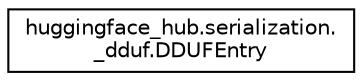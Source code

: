 digraph "Graphical Class Hierarchy"
{
 // LATEX_PDF_SIZE
  edge [fontname="Helvetica",fontsize="10",labelfontname="Helvetica",labelfontsize="10"];
  node [fontname="Helvetica",fontsize="10",shape=record];
  rankdir="LR";
  Node0 [label="huggingface_hub.serialization.\l_dduf.DDUFEntry",height=0.2,width=0.4,color="black", fillcolor="white", style="filled",URL="$classhuggingface__hub_1_1serialization_1_1__dduf_1_1DDUFEntry.html",tooltip=" "];
}
